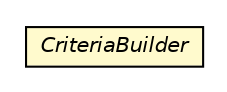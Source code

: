 #!/usr/local/bin/dot
#
# Class diagram 
# Generated by UMLGraph version 5.1 (http://www.umlgraph.org/)
#

digraph G {
	edge [fontname="Helvetica",fontsize=10,labelfontname="Helvetica",labelfontsize=10];
	node [fontname="Helvetica",fontsize=10,shape=plaintext];
	nodesep=0.25;
	ranksep=0.5;
	rankdir=LR;
	// com.inn.headstartdemo.dao.annotation.CriteriaBuilder
	c64876 [label=<<table title="com.inn.headstartdemo.dao.annotation.CriteriaBuilder" border="0" cellborder="1" cellspacing="0" cellpadding="2" port="p" bgcolor="lemonChiffon" href="./CriteriaBuilder.html">
		<tr><td><table border="0" cellspacing="0" cellpadding="1">
<tr><td align="center" balign="center"><font face="Helvetica-Oblique"> CriteriaBuilder </font></td></tr>
		</table></td></tr>
		</table>>, fontname="Helvetica", fontcolor="black", fontsize=10.0];
}


